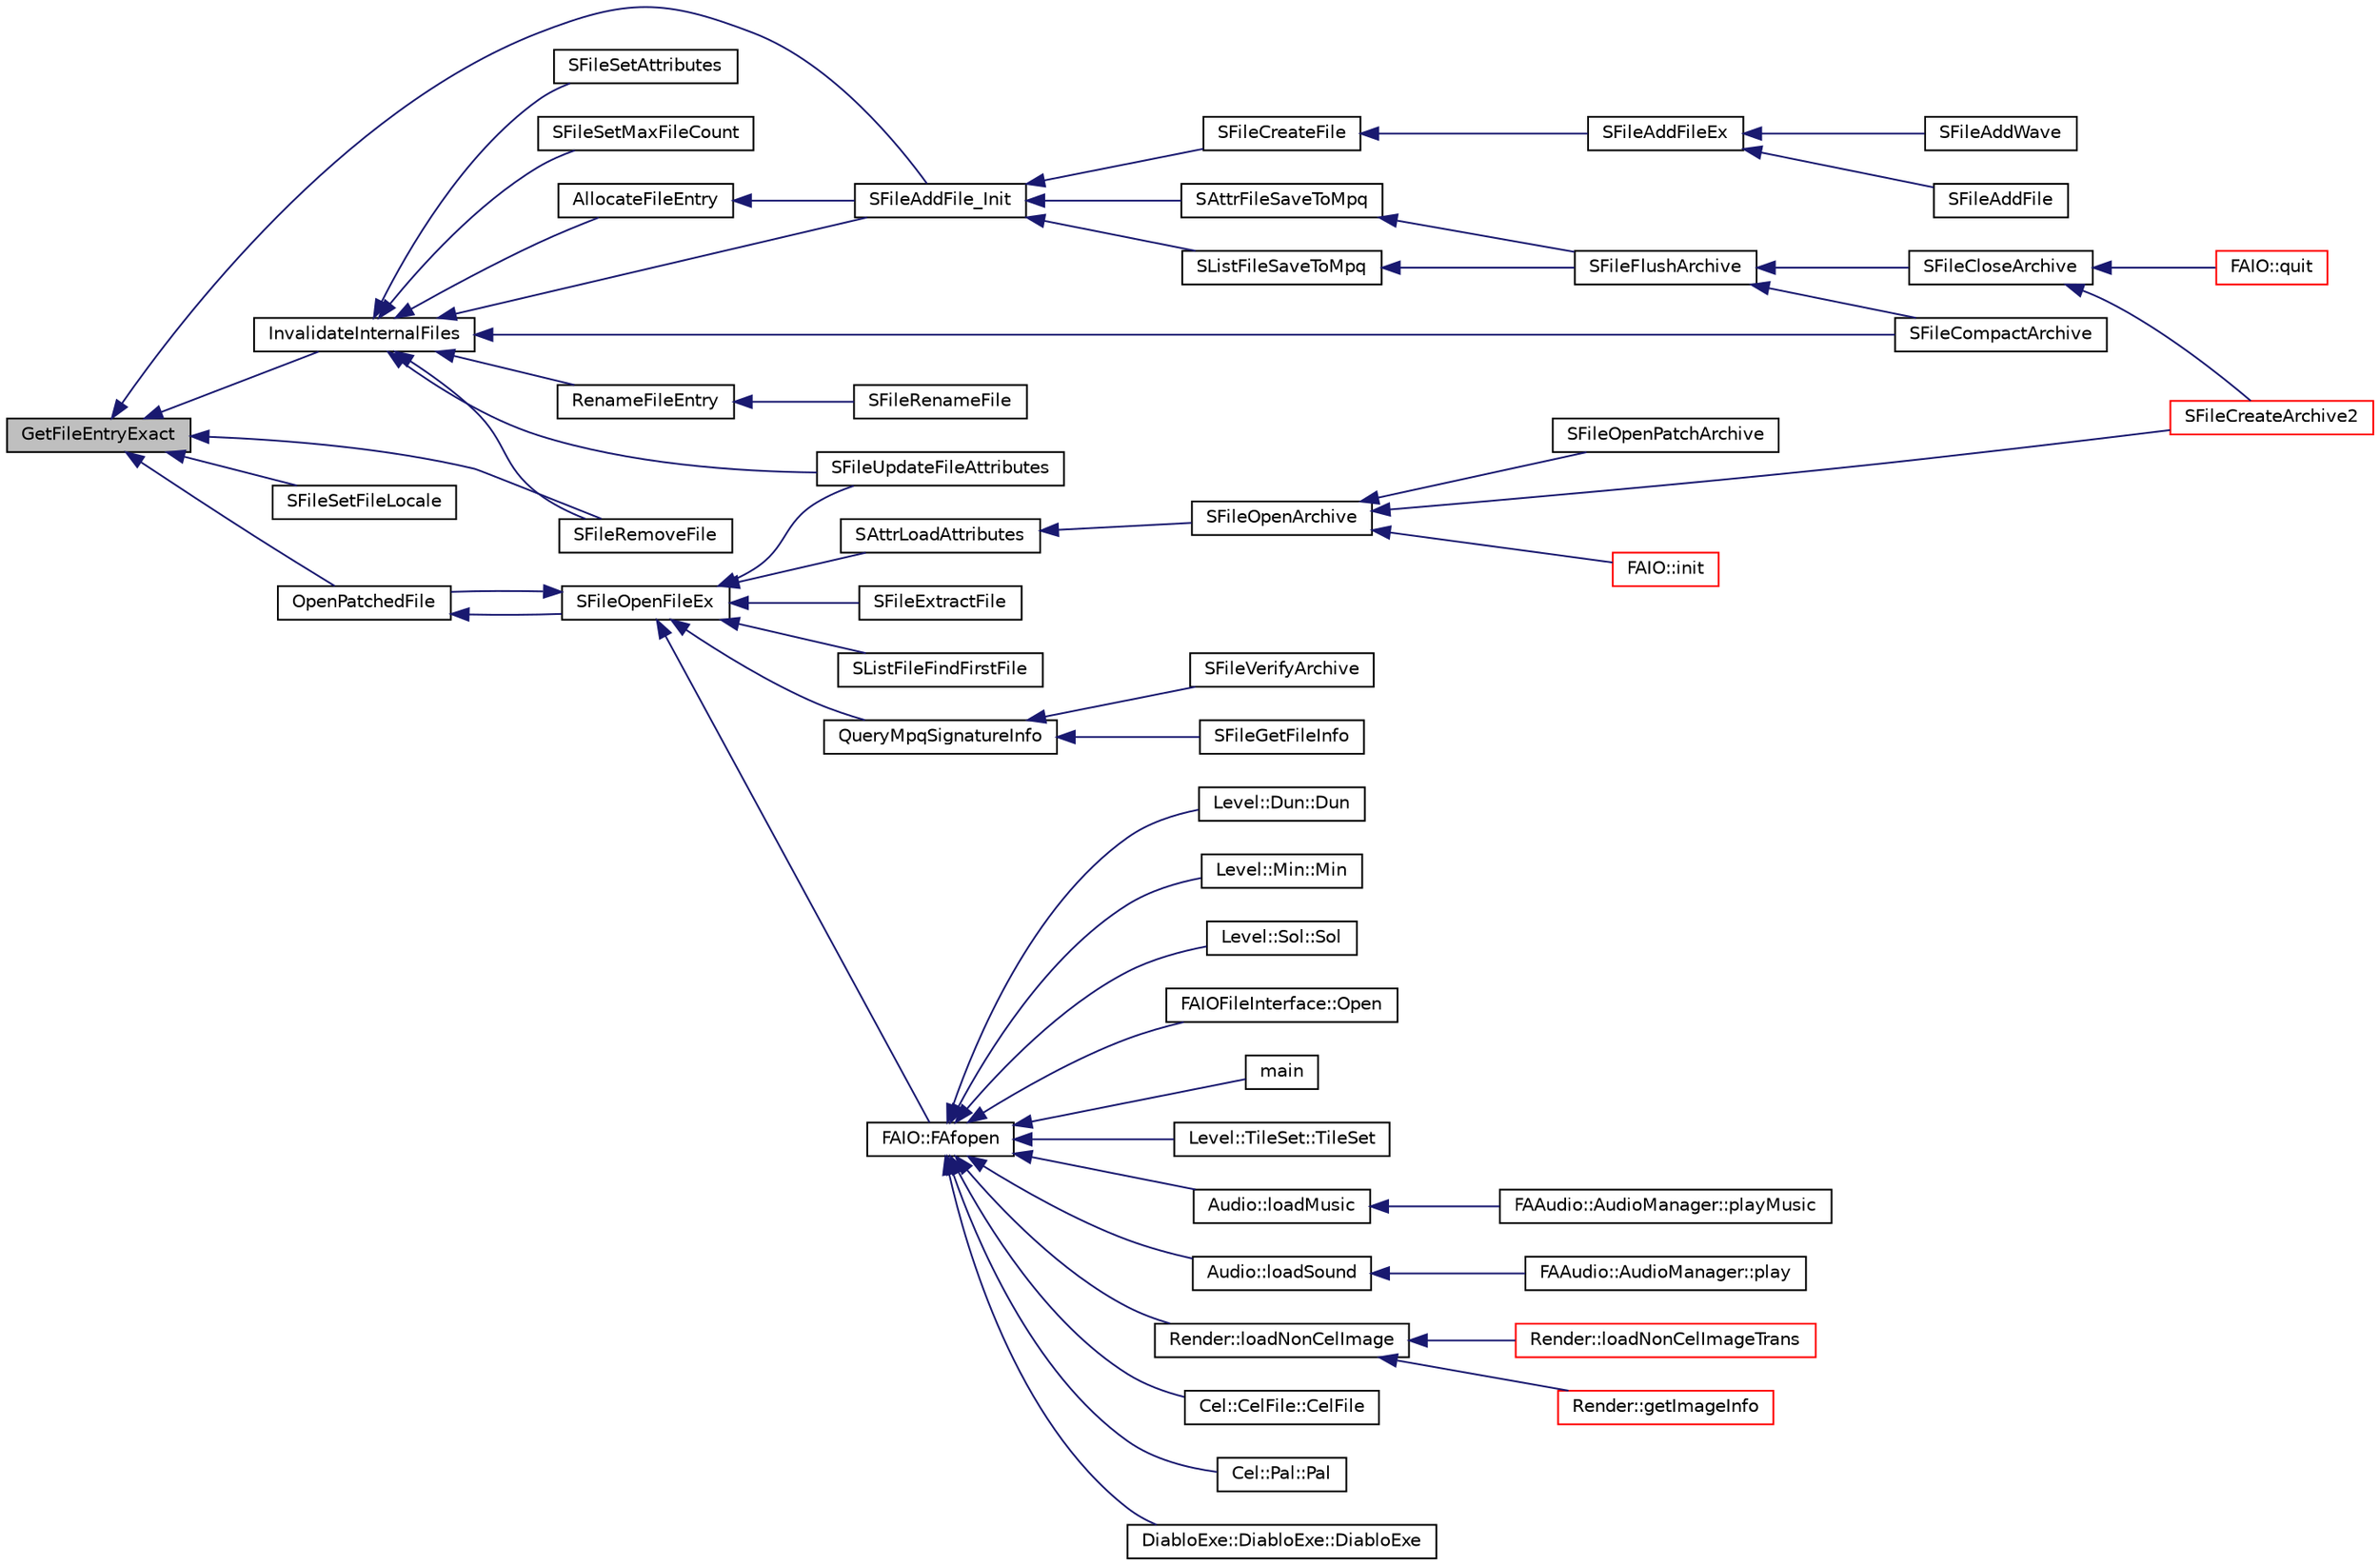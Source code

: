 digraph G
{
  edge [fontname="Helvetica",fontsize="10",labelfontname="Helvetica",labelfontsize="10"];
  node [fontname="Helvetica",fontsize="10",shape=record];
  rankdir="LR";
  Node1 [label="GetFileEntryExact",height=0.2,width=0.4,color="black", fillcolor="grey75", style="filled" fontcolor="black"];
  Node1 -> Node2 [dir="back",color="midnightblue",fontsize="10",style="solid",fontname="Helvetica"];
  Node2 [label="InvalidateInternalFiles",height=0.2,width=0.4,color="black", fillcolor="white", style="filled",URL="$_storm_common_8h.html#a49c99a591813b88b38d9d219af88a8d4"];
  Node2 -> Node3 [dir="back",color="midnightblue",fontsize="10",style="solid",fontname="Helvetica"];
  Node3 [label="AllocateFileEntry",height=0.2,width=0.4,color="black", fillcolor="white", style="filled",URL="$_storm_common_8h.html#aca2f6b3ece92ea308a9bcd3976e9e03d"];
  Node3 -> Node4 [dir="back",color="midnightblue",fontsize="10",style="solid",fontname="Helvetica"];
  Node4 [label="SFileAddFile_Init",height=0.2,width=0.4,color="black", fillcolor="white", style="filled",URL="$_storm_common_8h.html#ab45600a4a2a6fee1a3f03493e789866b"];
  Node4 -> Node5 [dir="back",color="midnightblue",fontsize="10",style="solid",fontname="Helvetica"];
  Node5 [label="SFileCreateFile",height=0.2,width=0.4,color="black", fillcolor="white", style="filled",URL="$_storm_lib_8h.html#ae3ab9ea48707f8edb0decb7fef53e896"];
  Node5 -> Node6 [dir="back",color="midnightblue",fontsize="10",style="solid",fontname="Helvetica"];
  Node6 [label="SFileAddFileEx",height=0.2,width=0.4,color="black", fillcolor="white", style="filled",URL="$_storm_lib_8h.html#a9d092079ada150e05bfed5a26e65e184"];
  Node6 -> Node7 [dir="back",color="midnightblue",fontsize="10",style="solid",fontname="Helvetica"];
  Node7 [label="SFileAddFile",height=0.2,width=0.4,color="black", fillcolor="white", style="filled",URL="$_storm_lib_8h.html#ab6184a31092ac5364a8746b1fca3a822"];
  Node6 -> Node8 [dir="back",color="midnightblue",fontsize="10",style="solid",fontname="Helvetica"];
  Node8 [label="SFileAddWave",height=0.2,width=0.4,color="black", fillcolor="white", style="filled",URL="$_storm_lib_8h.html#a4cc5ee53bb9a41f91d71a0be809ede22"];
  Node4 -> Node9 [dir="back",color="midnightblue",fontsize="10",style="solid",fontname="Helvetica"];
  Node9 [label="SAttrFileSaveToMpq",height=0.2,width=0.4,color="black", fillcolor="white", style="filled",URL="$_storm_common_8h.html#a1f552d4db51760c541354dc64e7808ea"];
  Node9 -> Node10 [dir="back",color="midnightblue",fontsize="10",style="solid",fontname="Helvetica"];
  Node10 [label="SFileFlushArchive",height=0.2,width=0.4,color="black", fillcolor="white", style="filled",URL="$_storm_lib_8h.html#a5f3daefb5c0d87a791fcc42ec40714d2"];
  Node10 -> Node11 [dir="back",color="midnightblue",fontsize="10",style="solid",fontname="Helvetica"];
  Node11 [label="SFileCompactArchive",height=0.2,width=0.4,color="black", fillcolor="white", style="filled",URL="$_storm_lib_8h.html#a4a8f24295ae27ee91ab52a2cc8a0e9ba"];
  Node10 -> Node12 [dir="back",color="midnightblue",fontsize="10",style="solid",fontname="Helvetica"];
  Node12 [label="SFileCloseArchive",height=0.2,width=0.4,color="black", fillcolor="white", style="filled",URL="$_storm_lib_8h.html#abe1ae9917ea665286bffd1524561fceb"];
  Node12 -> Node13 [dir="back",color="midnightblue",fontsize="10",style="solid",fontname="Helvetica"];
  Node13 [label="FAIO::quit",height=0.2,width=0.4,color="red", fillcolor="white", style="filled",URL="$namespace_f_a_i_o.html#ae82e5f53b89d70f240951c564bdff66a"];
  Node12 -> Node14 [dir="back",color="midnightblue",fontsize="10",style="solid",fontname="Helvetica"];
  Node14 [label="SFileCreateArchive2",height=0.2,width=0.4,color="red", fillcolor="white", style="filled",URL="$_storm_lib_8h.html#aa2b6fa8f16b5ac42868c546533fe26ce"];
  Node4 -> Node15 [dir="back",color="midnightblue",fontsize="10",style="solid",fontname="Helvetica"];
  Node15 [label="SListFileSaveToMpq",height=0.2,width=0.4,color="black", fillcolor="white", style="filled",URL="$_storm_common_8h.html#a92fbeed559aba21268c7cf0b967e49fc"];
  Node15 -> Node10 [dir="back",color="midnightblue",fontsize="10",style="solid",fontname="Helvetica"];
  Node2 -> Node16 [dir="back",color="midnightblue",fontsize="10",style="solid",fontname="Helvetica"];
  Node16 [label="RenameFileEntry",height=0.2,width=0.4,color="black", fillcolor="white", style="filled",URL="$_storm_common_8h.html#a064b84cb1dd914abd03d6caab3a1e99b"];
  Node16 -> Node17 [dir="back",color="midnightblue",fontsize="10",style="solid",fontname="Helvetica"];
  Node17 [label="SFileRenameFile",height=0.2,width=0.4,color="black", fillcolor="white", style="filled",URL="$_storm_lib_8h.html#abf315c2be57e5ebb9790cf84fe88ef03"];
  Node2 -> Node4 [dir="back",color="midnightblue",fontsize="10",style="solid",fontname="Helvetica"];
  Node2 -> Node18 [dir="back",color="midnightblue",fontsize="10",style="solid",fontname="Helvetica"];
  Node18 [label="SFileRemoveFile",height=0.2,width=0.4,color="black", fillcolor="white", style="filled",URL="$_storm_lib_8h.html#a78b84dd7671288c4fa62d0ae748b831d"];
  Node2 -> Node19 [dir="back",color="midnightblue",fontsize="10",style="solid",fontname="Helvetica"];
  Node19 [label="SFileSetAttributes",height=0.2,width=0.4,color="black", fillcolor="white", style="filled",URL="$_storm_lib_8h.html#ad8c8767ef66fc69dad98bd3a88f67def"];
  Node2 -> Node20 [dir="back",color="midnightblue",fontsize="10",style="solid",fontname="Helvetica"];
  Node20 [label="SFileUpdateFileAttributes",height=0.2,width=0.4,color="black", fillcolor="white", style="filled",URL="$_storm_lib_8h.html#a7f66db40266cb2d78416b2f9cc2804ba"];
  Node2 -> Node11 [dir="back",color="midnightblue",fontsize="10",style="solid",fontname="Helvetica"];
  Node2 -> Node21 [dir="back",color="midnightblue",fontsize="10",style="solid",fontname="Helvetica"];
  Node21 [label="SFileSetMaxFileCount",height=0.2,width=0.4,color="black", fillcolor="white", style="filled",URL="$_storm_lib_8h.html#aa0066fc17b79fdbd976230a7d395d731"];
  Node1 -> Node4 [dir="back",color="midnightblue",fontsize="10",style="solid",fontname="Helvetica"];
  Node1 -> Node18 [dir="back",color="midnightblue",fontsize="10",style="solid",fontname="Helvetica"];
  Node1 -> Node22 [dir="back",color="midnightblue",fontsize="10",style="solid",fontname="Helvetica"];
  Node22 [label="SFileSetFileLocale",height=0.2,width=0.4,color="black", fillcolor="white", style="filled",URL="$_storm_lib_8h.html#a7b5145c080be1df3647b57e93454a7fb"];
  Node1 -> Node23 [dir="back",color="midnightblue",fontsize="10",style="solid",fontname="Helvetica"];
  Node23 [label="OpenPatchedFile",height=0.2,width=0.4,color="black", fillcolor="white", style="filled",URL="$_s_file_open_file_ex_8cpp.html#afa582c7f26b956201e18cd3677caefb8"];
  Node23 -> Node24 [dir="back",color="midnightblue",fontsize="10",style="solid",fontname="Helvetica"];
  Node24 [label="SFileOpenFileEx",height=0.2,width=0.4,color="black", fillcolor="white", style="filled",URL="$_storm_lib_8h.html#af9090bd528ef09a1c58bdb3931be5ec3"];
  Node24 -> Node25 [dir="back",color="midnightblue",fontsize="10",style="solid",fontname="Helvetica"];
  Node25 [label="FAIO::FAfopen",height=0.2,width=0.4,color="black", fillcolor="white", style="filled",URL="$namespace_f_a_i_o.html#a19fa8e6274a04bdeb5c54d1552e6248e"];
  Node25 -> Node26 [dir="back",color="midnightblue",fontsize="10",style="solid",fontname="Helvetica"];
  Node26 [label="main",height=0.2,width=0.4,color="black", fillcolor="white", style="filled",URL="$mpqtool_2main_8cpp.html#a51a0c03e82a49c8df1aee64a078f33e7"];
  Node25 -> Node27 [dir="back",color="midnightblue",fontsize="10",style="solid",fontname="Helvetica"];
  Node27 [label="Level::TileSet::TileSet",height=0.2,width=0.4,color="black", fillcolor="white", style="filled",URL="$class_level_1_1_tile_set.html#a25885e5e41f2220ddec063dd66615054"];
  Node25 -> Node28 [dir="back",color="midnightblue",fontsize="10",style="solid",fontname="Helvetica"];
  Node28 [label="Audio::loadMusic",height=0.2,width=0.4,color="black", fillcolor="white", style="filled",URL="$namespace_audio.html#aa723124f1d8ab10a57d74aac0df5d5cb"];
  Node28 -> Node29 [dir="back",color="midnightblue",fontsize="10",style="solid",fontname="Helvetica"];
  Node29 [label="FAAudio::AudioManager::playMusic",height=0.2,width=0.4,color="black", fillcolor="white", style="filled",URL="$class_f_a_audio_1_1_audio_manager.html#a9eaf93569374ad7fed5b0229d4e36e8b"];
  Node25 -> Node30 [dir="back",color="midnightblue",fontsize="10",style="solid",fontname="Helvetica"];
  Node30 [label="Audio::loadSound",height=0.2,width=0.4,color="black", fillcolor="white", style="filled",URL="$namespace_audio.html#a640626e3ff91a05bf85051aa564d2be7"];
  Node30 -> Node31 [dir="back",color="midnightblue",fontsize="10",style="solid",fontname="Helvetica"];
  Node31 [label="FAAudio::AudioManager::play",height=0.2,width=0.4,color="black", fillcolor="white", style="filled",URL="$class_f_a_audio_1_1_audio_manager.html#a1c562d006a318f6c682dd80e6a278996"];
  Node25 -> Node32 [dir="back",color="midnightblue",fontsize="10",style="solid",fontname="Helvetica"];
  Node32 [label="Render::loadNonCelImage",height=0.2,width=0.4,color="black", fillcolor="white", style="filled",URL="$namespace_render.html#ac19fcc278cfef53ca0b941ff040fb5d3"];
  Node32 -> Node33 [dir="back",color="midnightblue",fontsize="10",style="solid",fontname="Helvetica"];
  Node33 [label="Render::getImageInfo",height=0.2,width=0.4,color="red", fillcolor="white", style="filled",URL="$namespace_render.html#a04af26977f421431f3a4569af1b877f4"];
  Node32 -> Node34 [dir="back",color="midnightblue",fontsize="10",style="solid",fontname="Helvetica"];
  Node34 [label="Render::loadNonCelImageTrans",height=0.2,width=0.4,color="red", fillcolor="white", style="filled",URL="$namespace_render.html#a104d79dc130b58dd05645cc9ddfbe307"];
  Node25 -> Node35 [dir="back",color="midnightblue",fontsize="10",style="solid",fontname="Helvetica"];
  Node35 [label="Cel::CelFile::CelFile",height=0.2,width=0.4,color="black", fillcolor="white", style="filled",URL="$class_cel_1_1_cel_file.html#a7aa56b24ad6db831061b2b1f4faed266"];
  Node25 -> Node36 [dir="back",color="midnightblue",fontsize="10",style="solid",fontname="Helvetica"];
  Node36 [label="Cel::Pal::Pal",height=0.2,width=0.4,color="black", fillcolor="white", style="filled",URL="$class_cel_1_1_pal.html#a1374e8fdbb589d9ad415f4bc3f133ef2"];
  Node25 -> Node37 [dir="back",color="midnightblue",fontsize="10",style="solid",fontname="Helvetica"];
  Node37 [label="DiabloExe::DiabloExe::DiabloExe",height=0.2,width=0.4,color="black", fillcolor="white", style="filled",URL="$class_diablo_exe_1_1_diablo_exe.html#aae82ed26725dbd5b89faca92507958f0"];
  Node25 -> Node38 [dir="back",color="midnightblue",fontsize="10",style="solid",fontname="Helvetica"];
  Node38 [label="Level::Dun::Dun",height=0.2,width=0.4,color="black", fillcolor="white", style="filled",URL="$class_level_1_1_dun.html#aebe0dd29cec43011e986c36a9a52b7b7"];
  Node25 -> Node39 [dir="back",color="midnightblue",fontsize="10",style="solid",fontname="Helvetica"];
  Node39 [label="Level::Min::Min",height=0.2,width=0.4,color="black", fillcolor="white", style="filled",URL="$class_level_1_1_min.html#ab29c456876f2cc69a0247e419fa17337"];
  Node25 -> Node40 [dir="back",color="midnightblue",fontsize="10",style="solid",fontname="Helvetica"];
  Node40 [label="Level::Sol::Sol",height=0.2,width=0.4,color="black", fillcolor="white", style="filled",URL="$class_level_1_1_sol.html#ab1b97555d237cb1c671bfdbb3de5d129"];
  Node25 -> Node41 [dir="back",color="midnightblue",fontsize="10",style="solid",fontname="Helvetica"];
  Node41 [label="FAIOFileInterface::Open",height=0.2,width=0.4,color="black", fillcolor="white", style="filled",URL="$class_f_a_i_o_file_interface.html#a0dd986067a16d1ba2da857c9b59c091c",tooltip="Opens a file."];
  Node24 -> Node42 [dir="back",color="midnightblue",fontsize="10",style="solid",fontname="Helvetica"];
  Node42 [label="SAttrLoadAttributes",height=0.2,width=0.4,color="black", fillcolor="white", style="filled",URL="$_storm_common_8h.html#a7d3f9dcaa29374564574951db3f84fd7"];
  Node42 -> Node43 [dir="back",color="midnightblue",fontsize="10",style="solid",fontname="Helvetica"];
  Node43 [label="SFileOpenArchive",height=0.2,width=0.4,color="black", fillcolor="white", style="filled",URL="$_storm_lib_8h.html#a8b031afa4f88b4b3705c274a0b5b4f73"];
  Node43 -> Node44 [dir="back",color="midnightblue",fontsize="10",style="solid",fontname="Helvetica"];
  Node44 [label="FAIO::init",height=0.2,width=0.4,color="red", fillcolor="white", style="filled",URL="$namespace_f_a_i_o.html#a2c6d08b4256153f34907093724c0f995"];
  Node43 -> Node14 [dir="back",color="midnightblue",fontsize="10",style="solid",fontname="Helvetica"];
  Node43 -> Node45 [dir="back",color="midnightblue",fontsize="10",style="solid",fontname="Helvetica"];
  Node45 [label="SFileOpenPatchArchive",height=0.2,width=0.4,color="black", fillcolor="white", style="filled",URL="$_storm_lib_8h.html#a6daebdc66320d44284e960bbff33e886"];
  Node24 -> Node20 [dir="back",color="midnightblue",fontsize="10",style="solid",fontname="Helvetica"];
  Node24 -> Node46 [dir="back",color="midnightblue",fontsize="10",style="solid",fontname="Helvetica"];
  Node46 [label="SFileExtractFile",height=0.2,width=0.4,color="black", fillcolor="white", style="filled",URL="$_storm_lib_8h.html#a25532910e8392ffc4b5fd57878d67316"];
  Node24 -> Node47 [dir="back",color="midnightblue",fontsize="10",style="solid",fontname="Helvetica"];
  Node47 [label="SListFileFindFirstFile",height=0.2,width=0.4,color="black", fillcolor="white", style="filled",URL="$_storm_lib_8h.html#a36dc66999a9e3fc82b83153fe8f1dc0c"];
  Node24 -> Node23 [dir="back",color="midnightblue",fontsize="10",style="solid",fontname="Helvetica"];
  Node24 -> Node48 [dir="back",color="midnightblue",fontsize="10",style="solid",fontname="Helvetica"];
  Node48 [label="QueryMpqSignatureInfo",height=0.2,width=0.4,color="black", fillcolor="white", style="filled",URL="$_storm_common_8h.html#ac66653be3516e818da293725ea5e0cb8"];
  Node48 -> Node49 [dir="back",color="midnightblue",fontsize="10",style="solid",fontname="Helvetica"];
  Node49 [label="SFileGetFileInfo",height=0.2,width=0.4,color="black", fillcolor="white", style="filled",URL="$_storm_lib_8h.html#a65c5c13489a621c481282da76b101e16"];
  Node48 -> Node50 [dir="back",color="midnightblue",fontsize="10",style="solid",fontname="Helvetica"];
  Node50 [label="SFileVerifyArchive",height=0.2,width=0.4,color="black", fillcolor="white", style="filled",URL="$_storm_lib_8h.html#a5d1f891bd3e6c98a94a13cc5745ae6f4"];
}
